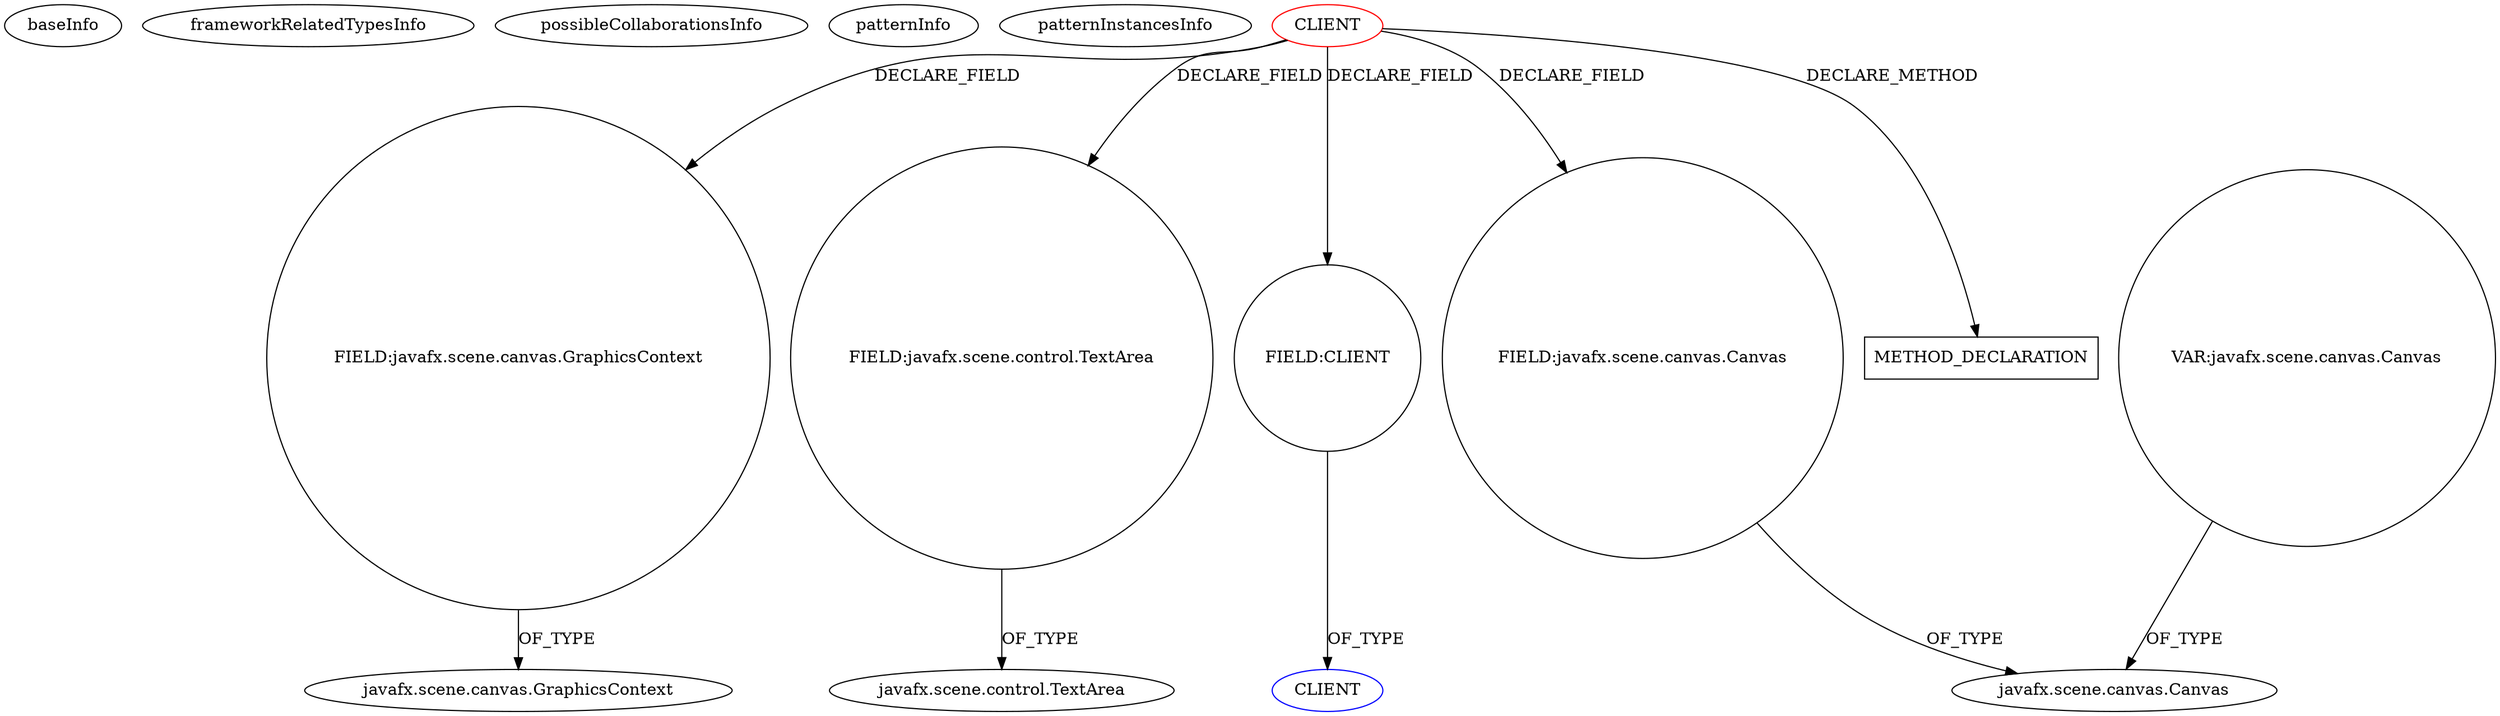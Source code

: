 digraph {
baseInfo[graphId=2849,category="pattern",isAnonymous=false,possibleRelation=false]
frameworkRelatedTypesInfo[]
possibleCollaborationsInfo[]
patternInfo[frequency=2.0,patternRootClient=0]
patternInstancesInfo[0="baodvu-MATH2605~/baodvu-MATH2605/LinearAlgebra-master/src/math/presenters/MainWindowController.java~MainWindowController~1992",1="indysvision-EatWorldEditor~/indysvision-EatWorldEditor/EatWorldEditor-master/src/com/indyvision/eatworld/editor/Main.java~Main~3178"]
21[label="FIELD:javafx.scene.canvas.GraphicsContext",vertexType="FIELD_DECLARATION",isFrameworkType=false,shape=circle]
0[label="CLIENT",vertexType="ROOT_CLIENT_CLASS_DECLARATION",isFrameworkType=false,color=red]
43[label="FIELD:javafx.scene.control.TextArea",vertexType="FIELD_DECLARATION",isFrameworkType=false,shape=circle]
4[label="FIELD:CLIENT",vertexType="FIELD_DECLARATION",isFrameworkType=false,shape=circle]
11[label="FIELD:javafx.scene.canvas.Canvas",vertexType="FIELD_DECLARATION",isFrameworkType=false,shape=circle]
12[label="javafx.scene.canvas.Canvas",vertexType="FRAMEWORK_CLASS_TYPE",isFrameworkType=false]
26[label="javafx.scene.control.TextArea",vertexType="FRAMEWORK_CLASS_TYPE",isFrameworkType=false]
156[label="VAR:javafx.scene.canvas.Canvas",vertexType="VARIABLE_EXPRESION",isFrameworkType=false,shape=circle]
61[label="METHOD_DECLARATION",vertexType="CLIENT_METHOD_DECLARATION",isFrameworkType=false,shape=box]
22[label="javafx.scene.canvas.GraphicsContext",vertexType="FRAMEWORK_CLASS_TYPE",isFrameworkType=false]
5[label="CLIENT",vertexType="REFERENCE_CLIENT_CLASS_DECLARATION",isFrameworkType=false,color=blue]
0->61[label="DECLARE_METHOD"]
0->43[label="DECLARE_FIELD"]
0->4[label="DECLARE_FIELD"]
43->26[label="OF_TYPE"]
11->12[label="OF_TYPE"]
0->11[label="DECLARE_FIELD"]
21->22[label="OF_TYPE"]
4->5[label="OF_TYPE"]
156->12[label="OF_TYPE"]
0->21[label="DECLARE_FIELD"]
}
